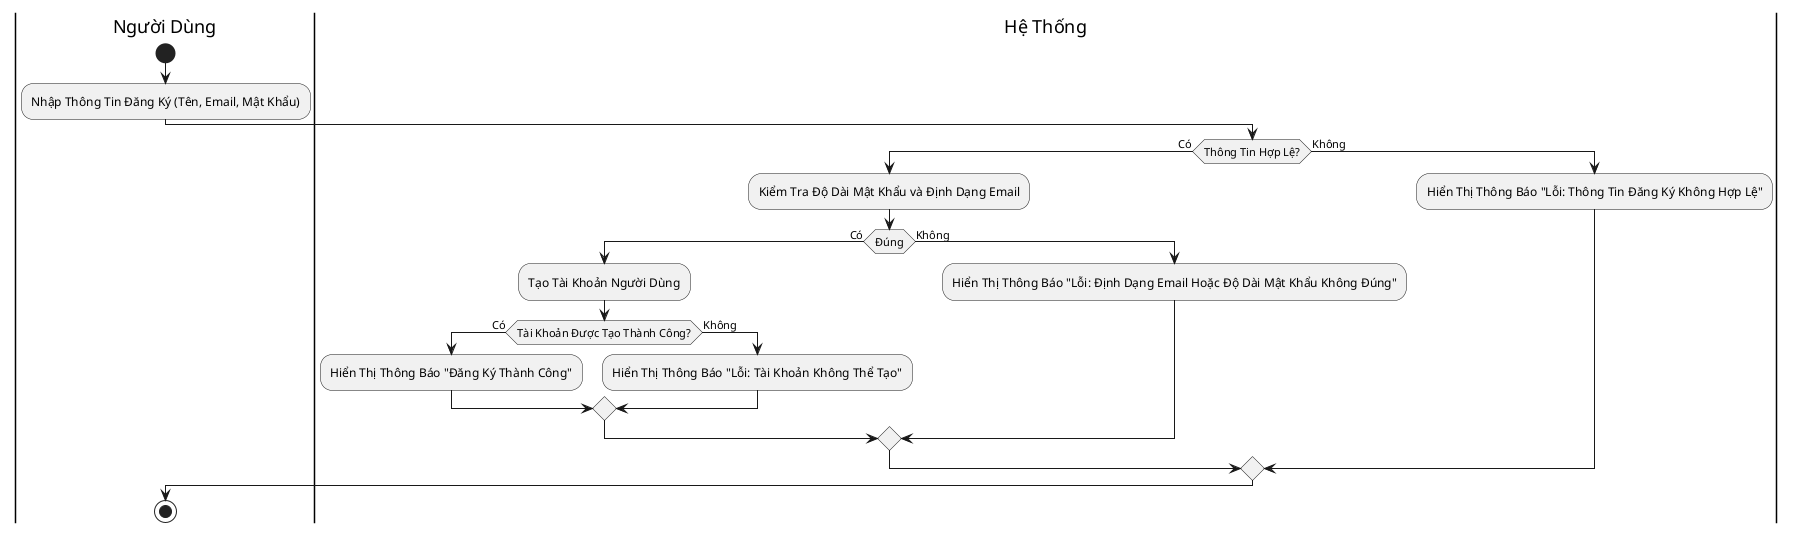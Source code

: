 @startuml
|Người Dùng|
start
:Nhập Thông Tin Đăng Ký (Tên, Email, Mật Khẩu);
|Hệ Thống|
if (Thông Tin Hợp Lệ?) then (Có)
  :Kiểm Tra Độ Dài Mật Khẩu và Định Dạng Email;
  if (Đúng) then (Có)
    :Tạo Tài Khoản Người Dùng;
    if (Tài Khoản Được Tạo Thành Công?) then (Có)
      :Hiển Thị Thông Báo "Đăng Ký Thành Công";
    else (Không)
      :Hiển Thị Thông Báo "Lỗi: Tài Khoản Không Thể Tạo";
    endif
  else (Không)
    :Hiển Thị Thông Báo "Lỗi: Định Dạng Email Hoặc Độ Dài Mật Khẩu Không Đúng";
  endif
else (Không)
  :Hiển Thị Thông Báo "Lỗi: Thông Tin Đăng Ký Không Hợp Lệ";
endif
|Người Dùng|
stop
@enduml
